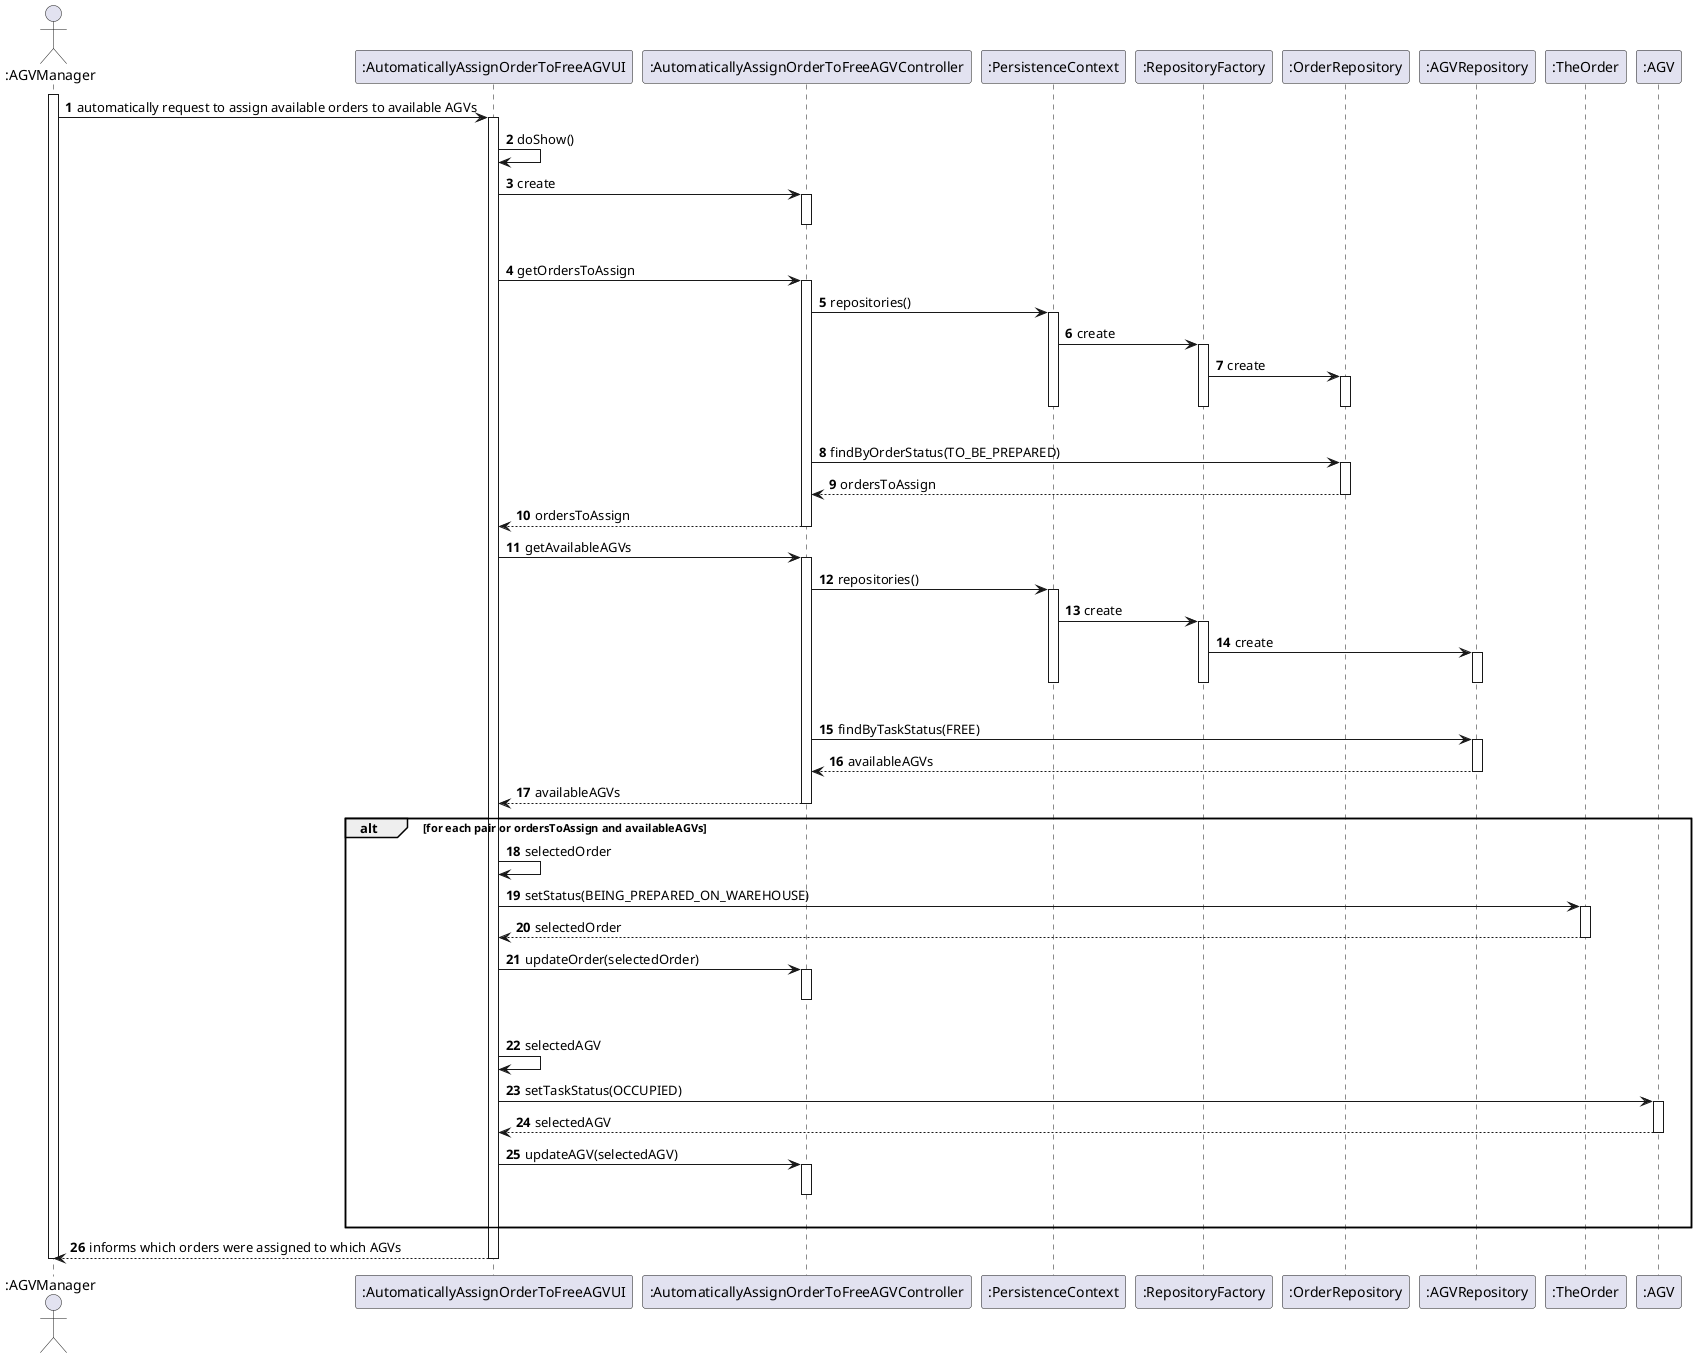 @startuml
'https://plantuml.com/sequence-diagram

autonumber

Actor ":AGVManager" as AGVM
participant ":AutomaticallyAssignOrderToFreeAGVUI" as UI
participant ":AutomaticallyAssignOrderToFreeAGVController" as CTRL
participant ":PersistenceContext" as Persistance
participant ":RepositoryFactory" as Factory
participant ":OrderRepository" as OrderRep
participant ":AGVRepository" as AGVRep
participant ":TheOrder" as ORDER
participant ":AGV" as AGV

activate AGVM
AGVM -> UI : automatically request to assign available orders to available AGVs
activate UI
UI -> UI : doShow()
UI -> CTRL : create
activate CTRL
|||
deactivate CTRL
UI -> CTRL : getOrdersToAssign
activate CTRL
CTRL -> Persistance : repositories()
activate Persistance
Persistance -> Factory : create
activate Factory
Factory -> OrderRep : create
activate OrderRep
|||
deactivate OrderRep
deactivate Factory
deactivate Persistance
CTRL -> OrderRep : findByOrderStatus(TO_BE_PREPARED)
activate OrderRep
OrderRep --> CTRL : ordersToAssign
deactivate OrderRep
CTRL --> UI : ordersToAssign
deactivate CTRL
UI -> CTRL : getAvailableAGVs
activate CTRL
CTRL -> Persistance : repositories()
activate Persistance
Persistance -> Factory : create
activate Factory
Factory -> AGVRep : create
activate AGVRep
|||
deactivate AGVRep
deactivate Factory
deactivate Persistance
CTRL -> AGVRep : findByTaskStatus(FREE)
activate AGVRep
AGVRep --> CTRL : availableAGVs
deactivate AGVRep
CTRL --> UI : availableAGVs
deactivate CTRL

alt for each pair or ordersToAssign and availableAGVs
UI -> UI : selectedOrder
UI -> ORDER : setStatus(BEING_PREPARED_ON_WAREHOUSE)
activate ORDER
ORDER --> UI : selectedOrder
deactivate ORDER
UI -> CTRL : updateOrder(selectedOrder)
activate CTRL
|||
deactivate CTRL
UI -> UI : selectedAGV
UI -> AGV : setTaskStatus(OCCUPIED)
activate AGV
AGV --> UI : selectedAGV
deactivate AGV
UI -> CTRL : updateAGV(selectedAGV)
activate CTRL
|||
deactivate CTRL

end


UI --> AGVM : informs which orders were assigned to which AGVs
deactivate UI
deactivate AGVM

@enduml